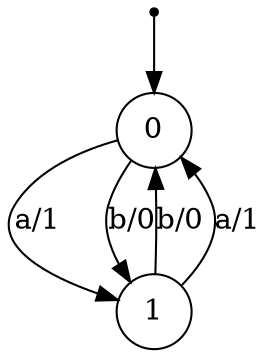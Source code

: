 digraph fsm{
	s_0 [label="0" shape="circle"]
	s_1 [label="1" shape="circle"]
	qi [shape = point]
	qi -> s_0
	
	s_0 -> s_1 [label="a/1"]
	
	s_0 -> s_1 [label="b/0"]
	
	s_1 -> s_0 [label="b/0"]
	
	s_1 -> s_0 [label="a/1"]
}
